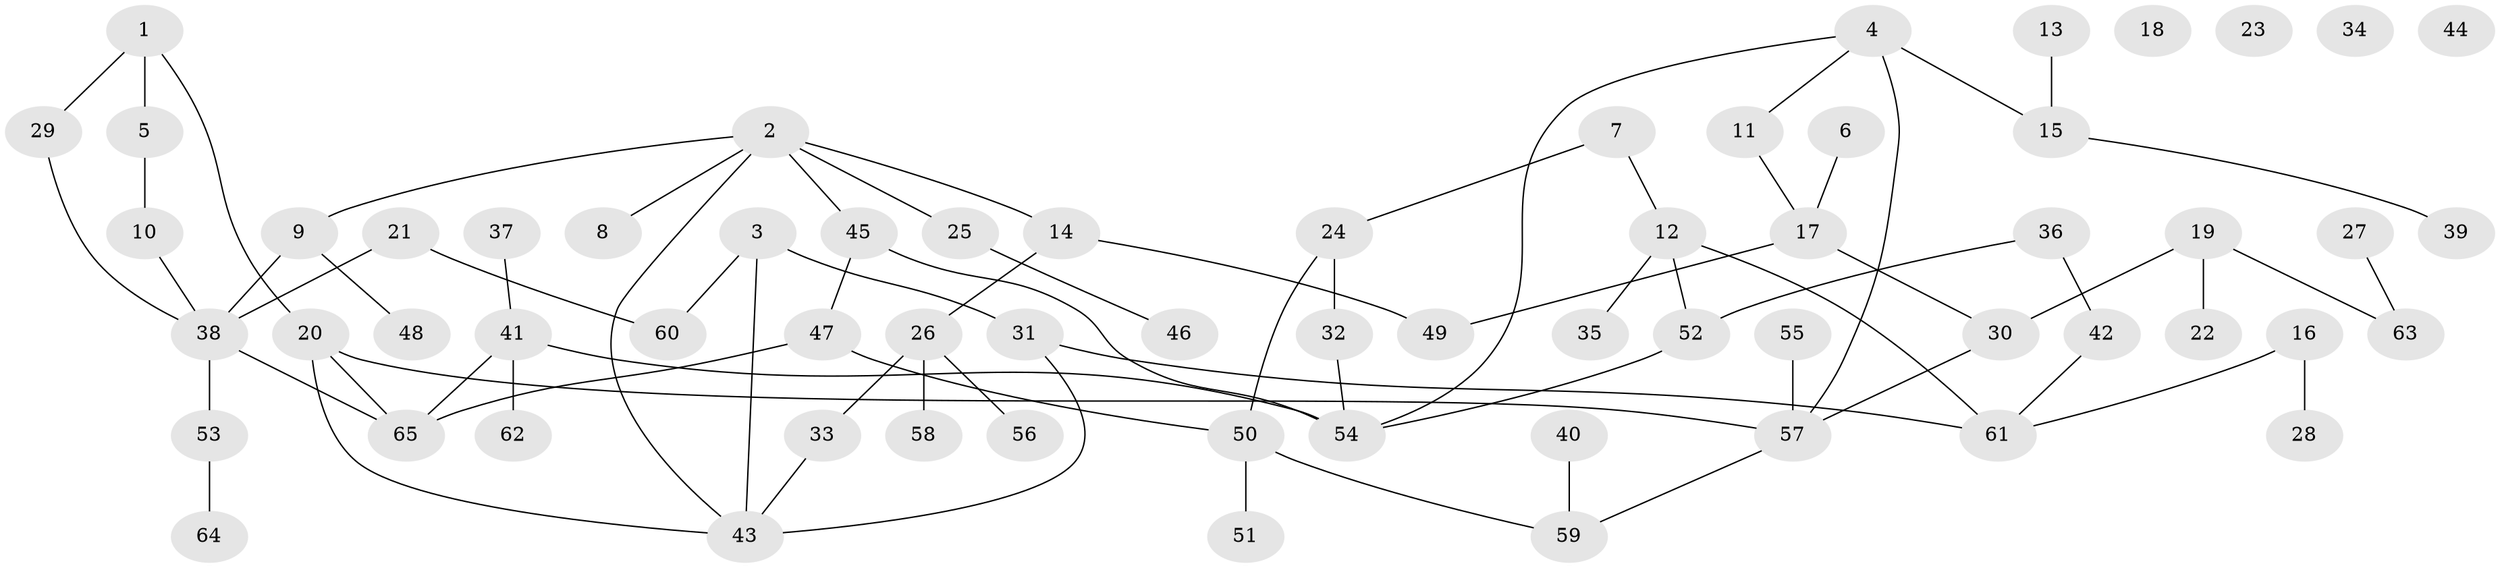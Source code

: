 // coarse degree distribution, {3: 0.10869565217391304, 7: 0.06521739130434782, 1: 0.32608695652173914, 2: 0.21739130434782608, 4: 0.13043478260869565, 5: 0.021739130434782608, 0: 0.08695652173913043, 6: 0.043478260869565216}
// Generated by graph-tools (version 1.1) at 2025/23/03/03/25 07:23:25]
// undirected, 65 vertices, 76 edges
graph export_dot {
graph [start="1"]
  node [color=gray90,style=filled];
  1;
  2;
  3;
  4;
  5;
  6;
  7;
  8;
  9;
  10;
  11;
  12;
  13;
  14;
  15;
  16;
  17;
  18;
  19;
  20;
  21;
  22;
  23;
  24;
  25;
  26;
  27;
  28;
  29;
  30;
  31;
  32;
  33;
  34;
  35;
  36;
  37;
  38;
  39;
  40;
  41;
  42;
  43;
  44;
  45;
  46;
  47;
  48;
  49;
  50;
  51;
  52;
  53;
  54;
  55;
  56;
  57;
  58;
  59;
  60;
  61;
  62;
  63;
  64;
  65;
  1 -- 5;
  1 -- 20;
  1 -- 29;
  2 -- 8;
  2 -- 9;
  2 -- 14;
  2 -- 25;
  2 -- 43;
  2 -- 45;
  3 -- 31;
  3 -- 43;
  3 -- 60;
  4 -- 11;
  4 -- 15;
  4 -- 54;
  4 -- 57;
  5 -- 10;
  6 -- 17;
  7 -- 12;
  7 -- 24;
  9 -- 38;
  9 -- 48;
  10 -- 38;
  11 -- 17;
  12 -- 35;
  12 -- 52;
  12 -- 61;
  13 -- 15;
  14 -- 26;
  14 -- 49;
  15 -- 39;
  16 -- 28;
  16 -- 61;
  17 -- 30;
  17 -- 49;
  19 -- 22;
  19 -- 30;
  19 -- 63;
  20 -- 43;
  20 -- 57;
  20 -- 65;
  21 -- 38;
  21 -- 60;
  24 -- 32;
  24 -- 50;
  25 -- 46;
  26 -- 33;
  26 -- 56;
  26 -- 58;
  27 -- 63;
  29 -- 38;
  30 -- 57;
  31 -- 43;
  31 -- 61;
  32 -- 54;
  33 -- 43;
  36 -- 42;
  36 -- 52;
  37 -- 41;
  38 -- 53;
  38 -- 65;
  40 -- 59;
  41 -- 54;
  41 -- 62;
  41 -- 65;
  42 -- 61;
  45 -- 47;
  45 -- 54;
  47 -- 50;
  47 -- 65;
  50 -- 51;
  50 -- 59;
  52 -- 54;
  53 -- 64;
  55 -- 57;
  57 -- 59;
}
